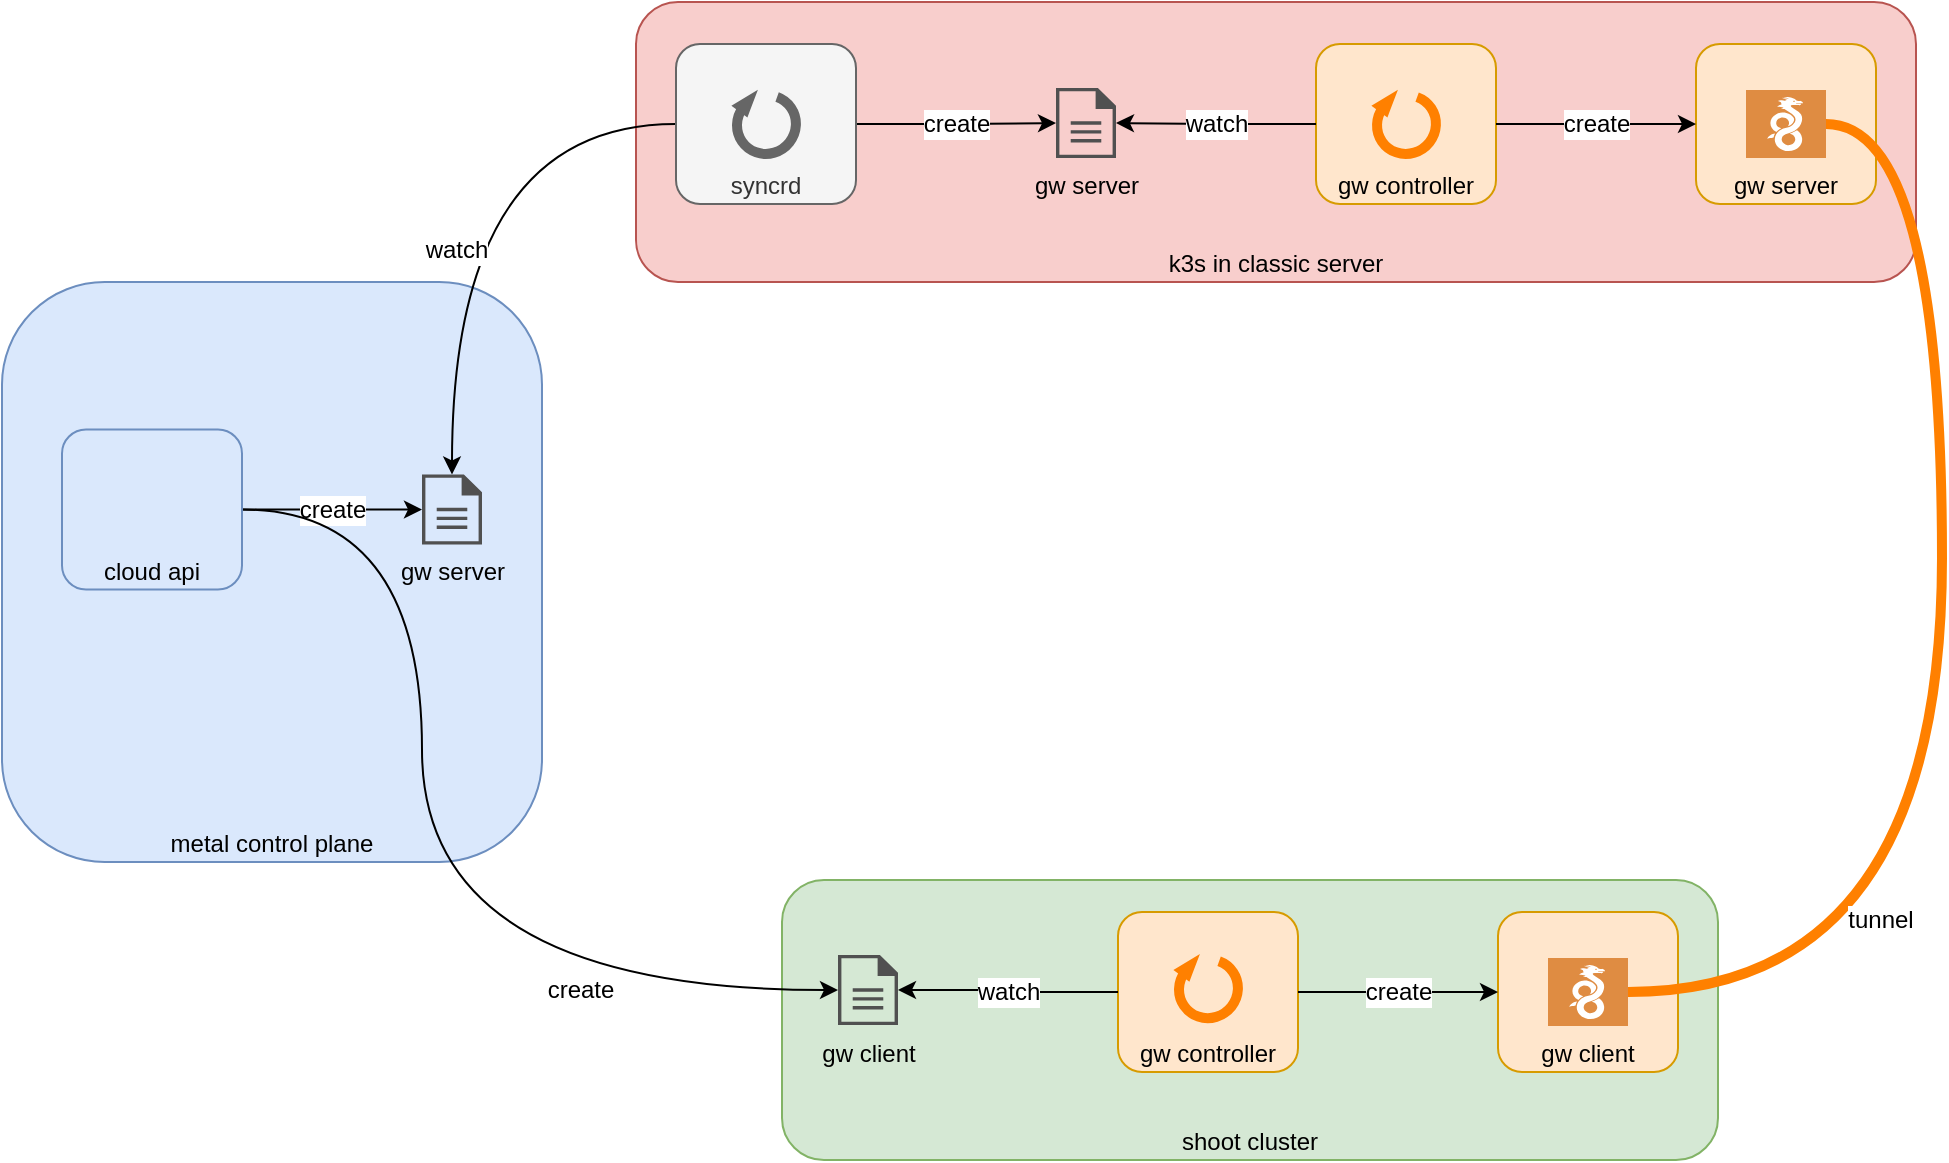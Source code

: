 <mxfile>
    <diagram id="n8O3yZUlf8GqB2HVoQ5L" name="Page-1">
        <mxGraphModel dx="1325" dy="807" grid="1" gridSize="10" guides="1" tooltips="1" connect="1" arrows="1" fold="1" page="1" pageScale="1" pageWidth="1100" pageHeight="850" math="0" shadow="0">
            <root>
                <mxCell id="0"/>
                <mxCell id="1" parent="0"/>
                <mxCell id="2" value="metal control plane" style="rounded=1;whiteSpace=wrap;html=1;fillColor=#dae8fc;strokeColor=#6c8ebf;verticalAlign=bottom;arcSize=19;" vertex="1" parent="1">
                    <mxGeometry x="60" y="301" width="270" height="290" as="geometry"/>
                </mxCell>
                <mxCell id="3" value="k3s in classic server" style="rounded=1;whiteSpace=wrap;html=1;fillColor=#f8cecc;strokeColor=#b85450;verticalAlign=bottom;" vertex="1" parent="1">
                    <mxGeometry x="377" y="161" width="640" height="140" as="geometry"/>
                </mxCell>
                <mxCell id="4" value="shoot cluster" style="rounded=1;whiteSpace=wrap;html=1;fillColor=#d5e8d4;strokeColor=#82b366;verticalAlign=bottom;" vertex="1" parent="1">
                    <mxGeometry x="450" y="600" width="468" height="140" as="geometry"/>
                </mxCell>
                <mxCell id="55" value="create" style="edgeStyle=orthogonalEdgeStyle;rounded=0;orthogonalLoop=1;jettySize=auto;html=1;exitX=1;exitY=0.5;exitDx=0;exitDy=0;fontSize=12;" edge="1" parent="1" source="38" target="45">
                    <mxGeometry relative="1" as="geometry"/>
                </mxCell>
                <mxCell id="75" style="edgeStyle=orthogonalEdgeStyle;rounded=0;orthogonalLoop=1;jettySize=auto;html=1;exitX=0;exitY=0.5;exitDx=0;exitDy=0;strokeColor=#000000;fontSize=12;curved=1;" edge="1" parent="1" source="38" target="42">
                    <mxGeometry relative="1" as="geometry"/>
                </mxCell>
                <mxCell id="76" value="watch" style="edgeLabel;html=1;align=center;verticalAlign=middle;resizable=0;points=[];fontSize=12;" vertex="1" connectable="0" parent="75">
                    <mxGeometry x="0.215" y="2" relative="1" as="geometry">
                        <mxPoint as="offset"/>
                    </mxGeometry>
                </mxCell>
                <mxCell id="38" value="syncrd" style="rounded=1;whiteSpace=wrap;html=1;strokeColor=#666666;strokeWidth=1;fillColor=#f5f5f5;fontColor=#333333;verticalAlign=bottom;" vertex="1" parent="1">
                    <mxGeometry x="397" y="182" width="90" height="80" as="geometry"/>
                </mxCell>
                <mxCell id="39" value="" style="verticalLabelPosition=bottom;html=1;verticalAlign=top;strokeWidth=5;shape=mxgraph.lean_mapping.physical_pull;pointerEvents=1;direction=north;flipH=1;rotation=321;aspect=fixed;strokeColor=#666666;" vertex="1" parent="1">
                    <mxGeometry x="426.997" y="206.997" width="30" height="30" as="geometry"/>
                </mxCell>
                <mxCell id="74" value="create" style="edgeStyle=orthogonalEdgeStyle;rounded=0;orthogonalLoop=1;jettySize=auto;html=1;exitX=1;exitY=0.5;exitDx=0;exitDy=0;strokeColor=#000000;fontSize=12;curved=1;" edge="1" parent="1" source="41" target="42">
                    <mxGeometry relative="1" as="geometry"/>
                </mxCell>
                <mxCell id="78" value="create" style="edgeStyle=orthogonalEdgeStyle;rounded=0;orthogonalLoop=1;jettySize=auto;html=1;exitX=1;exitY=0.5;exitDx=0;exitDy=0;strokeColor=#000000;fontSize=12;curved=1;" edge="1" parent="1" source="41" target="43">
                    <mxGeometry x="0.524" relative="1" as="geometry">
                        <Array as="points">
                            <mxPoint x="270" y="415"/>
                            <mxPoint x="270" y="655"/>
                        </Array>
                        <mxPoint x="-1" as="offset"/>
                    </mxGeometry>
                </mxCell>
                <mxCell id="41" value="cloud api" style="rounded=1;whiteSpace=wrap;html=1;strokeColor=#6c8ebf;strokeWidth=1;fillColor=#dae8fc;verticalAlign=bottom;" vertex="1" parent="1">
                    <mxGeometry x="90" y="374.75" width="90" height="80" as="geometry"/>
                </mxCell>
                <mxCell id="42" value="gw server" style="pointerEvents=1;shadow=0;dashed=0;html=1;strokeColor=none;fillColor=#505050;labelPosition=center;verticalLabelPosition=bottom;verticalAlign=top;outlineConnect=0;align=center;shape=mxgraph.office.concepts.document;" vertex="1" parent="1">
                    <mxGeometry x="270" y="397.25" width="30" height="35" as="geometry"/>
                </mxCell>
                <mxCell id="43" value="gw client" style="pointerEvents=1;shadow=0;dashed=0;html=1;strokeColor=none;fillColor=#505050;labelPosition=center;verticalLabelPosition=bottom;verticalAlign=top;outlineConnect=0;align=center;shape=mxgraph.office.concepts.document;" vertex="1" parent="1">
                    <mxGeometry x="478" y="637.5" width="30" height="35" as="geometry"/>
                </mxCell>
                <mxCell id="45" value="gw server" style="pointerEvents=1;shadow=0;dashed=0;html=1;strokeColor=none;fillColor=#505050;labelPosition=center;verticalLabelPosition=bottom;verticalAlign=top;outlineConnect=0;align=center;shape=mxgraph.office.concepts.document;" vertex="1" parent="1">
                    <mxGeometry x="587" y="204" width="30" height="35" as="geometry"/>
                </mxCell>
                <mxCell id="52" value="" style="group" vertex="1" connectable="0" parent="1">
                    <mxGeometry x="717" y="182" width="90" height="80" as="geometry"/>
                </mxCell>
                <mxCell id="30" value="gw controller" style="rounded=1;whiteSpace=wrap;html=1;fillColor=#ffe6cc;strokeColor=#d79b00;verticalAlign=bottom;" vertex="1" parent="52">
                    <mxGeometry width="90" height="80" as="geometry"/>
                </mxCell>
                <mxCell id="35" value="" style="verticalLabelPosition=bottom;html=1;verticalAlign=top;strokeWidth=5;shape=mxgraph.lean_mapping.physical_pull;pointerEvents=1;direction=north;flipH=1;rotation=321;aspect=fixed;strokeColor=#FF8000;" vertex="1" parent="52">
                    <mxGeometry x="30" y="25" width="30" height="30" as="geometry"/>
                </mxCell>
                <mxCell id="56" value="" style="group" vertex="1" connectable="0" parent="1">
                    <mxGeometry x="907" y="182" width="90" height="80" as="geometry"/>
                </mxCell>
                <mxCell id="15" value="gw server" style="rounded=1;whiteSpace=wrap;html=1;fillColor=#ffe6cc;strokeColor=#d79b00;verticalAlign=bottom;" vertex="1" parent="56">
                    <mxGeometry width="90" height="80" as="geometry"/>
                </mxCell>
                <mxCell id="16" value="" style="pointerEvents=1;shadow=0;dashed=0;html=1;strokeColor=none;fillColor=#DF8C42;labelPosition=center;verticalLabelPosition=bottom;verticalAlign=top;align=center;outlineConnect=0;shape=mxgraph.veeam2.wireguard;" vertex="1" parent="56">
                    <mxGeometry x="25" y="23" width="40" height="34" as="geometry"/>
                </mxCell>
                <mxCell id="58" value="watch" style="edgeStyle=orthogonalEdgeStyle;rounded=0;orthogonalLoop=1;jettySize=auto;html=1;exitX=0;exitY=0.5;exitDx=0;exitDy=0;strokeColor=#000000;fontSize=12;" edge="1" parent="1" source="30" target="45">
                    <mxGeometry relative="1" as="geometry"/>
                </mxCell>
                <mxCell id="60" value="create" style="edgeStyle=orthogonalEdgeStyle;rounded=0;orthogonalLoop=1;jettySize=auto;html=1;exitX=1;exitY=0.5;exitDx=0;exitDy=0;entryX=0;entryY=0.5;entryDx=0;entryDy=0;strokeColor=#000000;fontSize=12;" edge="1" parent="1" source="30" target="15">
                    <mxGeometry relative="1" as="geometry"/>
                </mxCell>
                <mxCell id="61" value="" style="group" vertex="1" connectable="0" parent="1">
                    <mxGeometry x="808" y="616" width="90" height="80" as="geometry"/>
                </mxCell>
                <mxCell id="19" value="gw client" style="rounded=1;whiteSpace=wrap;html=1;fillColor=#ffe6cc;strokeColor=#d79b00;verticalAlign=bottom;" vertex="1" parent="61">
                    <mxGeometry width="90" height="80" as="geometry"/>
                </mxCell>
                <mxCell id="20" value="" style="pointerEvents=1;shadow=0;dashed=0;html=1;strokeColor=none;fillColor=#DF8C42;labelPosition=center;verticalLabelPosition=bottom;verticalAlign=top;align=center;outlineConnect=0;shape=mxgraph.veeam2.wireguard;" vertex="1" parent="61">
                    <mxGeometry x="25" y="23" width="40" height="34" as="geometry"/>
                </mxCell>
                <mxCell id="62" value="" style="group" vertex="1" connectable="0" parent="1">
                    <mxGeometry x="618" y="616" width="90" height="80" as="geometry"/>
                </mxCell>
                <mxCell id="65" value="" style="group" vertex="1" connectable="0" parent="62">
                    <mxGeometry width="90" height="80" as="geometry"/>
                </mxCell>
                <mxCell id="34" value="gw controller" style="rounded=1;whiteSpace=wrap;html=1;fillColor=#ffe6cc;strokeColor=#d79b00;verticalAlign=bottom;" vertex="1" parent="65">
                    <mxGeometry width="90" height="80" as="geometry"/>
                </mxCell>
                <mxCell id="37" value="" style="verticalLabelPosition=bottom;html=1;verticalAlign=top;strokeWidth=5;shape=mxgraph.lean_mapping.physical_pull;pointerEvents=1;direction=north;flipH=1;rotation=321;aspect=fixed;strokeColor=#FF8000;" vertex="1" parent="65">
                    <mxGeometry x="29.997" y="23.122" width="30" height="30" as="geometry"/>
                </mxCell>
                <mxCell id="66" value="create" style="edgeStyle=orthogonalEdgeStyle;rounded=0;orthogonalLoop=1;jettySize=auto;html=1;exitX=1;exitY=0.5;exitDx=0;exitDy=0;strokeColor=#000000;fontSize=12;" edge="1" parent="1" source="34" target="19">
                    <mxGeometry relative="1" as="geometry"/>
                </mxCell>
                <mxCell id="68" value="watch" style="edgeStyle=orthogonalEdgeStyle;rounded=0;orthogonalLoop=1;jettySize=auto;html=1;exitX=0;exitY=0.5;exitDx=0;exitDy=0;strokeColor=#000000;fontSize=12;" edge="1" parent="1" source="34" target="43">
                    <mxGeometry relative="1" as="geometry"/>
                </mxCell>
                <mxCell id="80" value="" style="endArrow=none;html=1;fontSize=12;edgeStyle=orthogonalEdgeStyle;curved=1;strokeColor=#FF8000;strokeWidth=5;" edge="1" parent="1" source="20" target="16">
                    <mxGeometry width="50" height="50" relative="1" as="geometry">
                        <mxPoint x="410" y="521" as="sourcePoint"/>
                        <mxPoint x="460" y="471" as="targetPoint"/>
                        <Array as="points">
                            <mxPoint x="1030" y="656"/>
                            <mxPoint x="1030" y="222"/>
                        </Array>
                    </mxGeometry>
                </mxCell>
                <mxCell id="81" value="tunnel" style="edgeLabel;html=1;align=center;verticalAlign=middle;resizable=0;points=[];fontSize=12;" vertex="1" connectable="0" parent="80">
                    <mxGeometry x="-0.613" y="36" relative="1" as="geometry">
                        <mxPoint as="offset"/>
                    </mxGeometry>
                </mxCell>
            </root>
        </mxGraphModel>
    </diagram>
</mxfile>